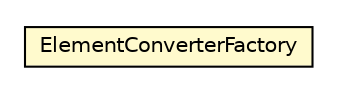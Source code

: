 #!/usr/local/bin/dot
#
# Class diagram 
# Generated by UMLGraph version 5.1 (http://www.umlgraph.org/)
#

digraph G {
	edge [fontname="Helvetica",fontsize=10,labelfontname="Helvetica",labelfontsize=10];
	node [fontname="Helvetica",fontsize=10,shape=plaintext];
	nodesep=0.25;
	ranksep=0.5;
	// org.androidtransfuse.analysis.adapter.ElementConverterFactory
	c32758 [label=<<table title="org.androidtransfuse.analysis.adapter.ElementConverterFactory" border="0" cellborder="1" cellspacing="0" cellpadding="2" port="p" bgcolor="lemonChiffon" href="./ElementConverterFactory.html">
		<tr><td><table border="0" cellspacing="0" cellpadding="1">
<tr><td align="center" balign="center"> ElementConverterFactory </td></tr>
		</table></td></tr>
		</table>>, fontname="Helvetica", fontcolor="black", fontsize=10.0];
}

